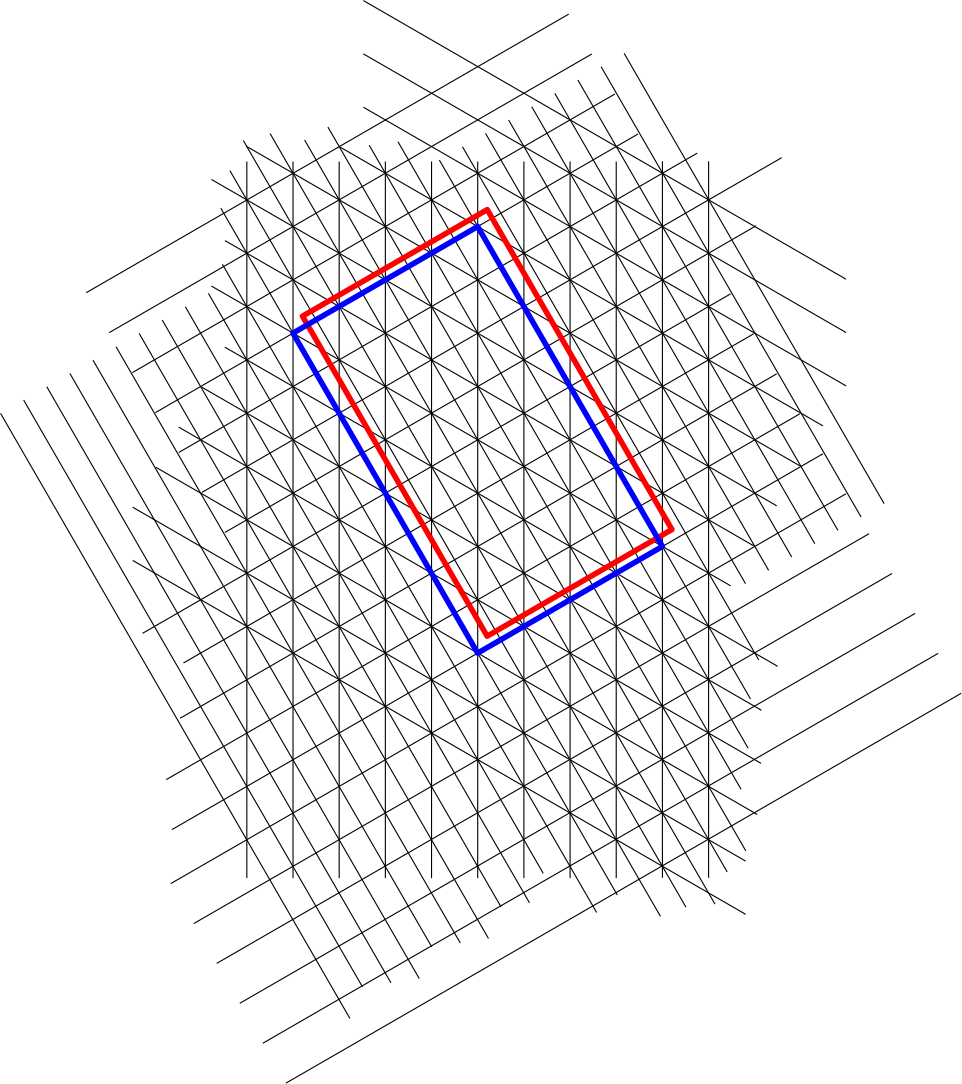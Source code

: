 <?xml version="1.0"?>
<!DOCTYPE ipe SYSTEM "ipe.dtd">
<ipe version="70218" creator="Ipe 7.2.26">
<info created="D:20230908144404" modified="D:20240212134656"/>
<ipestyle name="basic">
<symbol name="arrow/arc(spx)">
<path stroke="sym-stroke" fill="sym-stroke" pen="sym-pen">
0 0 m
-1 0.333 l
-1 -0.333 l
h
</path>
</symbol>
<symbol name="arrow/farc(spx)">
<path stroke="sym-stroke" fill="white" pen="sym-pen">
0 0 m
-1 0.333 l
-1 -0.333 l
h
</path>
</symbol>
<symbol name="arrow/ptarc(spx)">
<path stroke="sym-stroke" fill="sym-stroke" pen="sym-pen">
0 0 m
-1 0.333 l
-0.8 0 l
-1 -0.333 l
h
</path>
</symbol>
<symbol name="arrow/fptarc(spx)">
<path stroke="sym-stroke" fill="white" pen="sym-pen">
0 0 m
-1 0.333 l
-0.8 0 l
-1 -0.333 l
h
</path>
</symbol>
<symbol name="mark/circle(sx)" transformations="translations">
<path fill="sym-stroke">
0.6 0 0 0.6 0 0 e
0.4 0 0 0.4 0 0 e
</path>
</symbol>
<symbol name="mark/disk(sx)" transformations="translations">
<path fill="sym-stroke">
0.6 0 0 0.6 0 0 e
</path>
</symbol>
<symbol name="mark/fdisk(sfx)" transformations="translations">
<group>
<path fill="sym-fill">
0.5 0 0 0.5 0 0 e
</path>
<path fill="sym-stroke" fillrule="eofill">
0.6 0 0 0.6 0 0 e
0.4 0 0 0.4 0 0 e
</path>
</group>
</symbol>
<symbol name="mark/box(sx)" transformations="translations">
<path fill="sym-stroke" fillrule="eofill">
-0.6 -0.6 m
0.6 -0.6 l
0.6 0.6 l
-0.6 0.6 l
h
-0.4 -0.4 m
0.4 -0.4 l
0.4 0.4 l
-0.4 0.4 l
h
</path>
</symbol>
<symbol name="mark/square(sx)" transformations="translations">
<path fill="sym-stroke">
-0.6 -0.6 m
0.6 -0.6 l
0.6 0.6 l
-0.6 0.6 l
h
</path>
</symbol>
<symbol name="mark/fsquare(sfx)" transformations="translations">
<group>
<path fill="sym-fill">
-0.5 -0.5 m
0.5 -0.5 l
0.5 0.5 l
-0.5 0.5 l
h
</path>
<path fill="sym-stroke" fillrule="eofill">
-0.6 -0.6 m
0.6 -0.6 l
0.6 0.6 l
-0.6 0.6 l
h
-0.4 -0.4 m
0.4 -0.4 l
0.4 0.4 l
-0.4 0.4 l
h
</path>
</group>
</symbol>
<symbol name="mark/cross(sx)" transformations="translations">
<group>
<path fill="sym-stroke">
-0.43 -0.57 m
0.57 0.43 l
0.43 0.57 l
-0.57 -0.43 l
h
</path>
<path fill="sym-stroke">
-0.43 0.57 m
0.57 -0.43 l
0.43 -0.57 l
-0.57 0.43 l
h
</path>
</group>
</symbol>
<symbol name="arrow/fnormal(spx)">
<path stroke="sym-stroke" fill="white" pen="sym-pen">
0 0 m
-1 0.333 l
-1 -0.333 l
h
</path>
</symbol>
<symbol name="arrow/pointed(spx)">
<path stroke="sym-stroke" fill="sym-stroke" pen="sym-pen">
0 0 m
-1 0.333 l
-0.8 0 l
-1 -0.333 l
h
</path>
</symbol>
<symbol name="arrow/fpointed(spx)">
<path stroke="sym-stroke" fill="white" pen="sym-pen">
0 0 m
-1 0.333 l
-0.8 0 l
-1 -0.333 l
h
</path>
</symbol>
<symbol name="arrow/linear(spx)">
<path stroke="sym-stroke" pen="sym-pen">
-1 0.333 m
0 0 l
-1 -0.333 l
</path>
</symbol>
<symbol name="arrow/fdouble(spx)">
<path stroke="sym-stroke" fill="white" pen="sym-pen">
0 0 m
-1 0.333 l
-1 -0.333 l
h
-1 0 m
-2 0.333 l
-2 -0.333 l
h
</path>
</symbol>
<symbol name="arrow/double(spx)">
<path stroke="sym-stroke" fill="sym-stroke" pen="sym-pen">
0 0 m
-1 0.333 l
-1 -0.333 l
h
-1 0 m
-2 0.333 l
-2 -0.333 l
h
</path>
</symbol>
<symbol name="arrow/mid-normal(spx)">
<path stroke="sym-stroke" fill="sym-stroke" pen="sym-pen">
0.5 0 m
-0.5 0.333 l
-0.5 -0.333 l
h
</path>
</symbol>
<symbol name="arrow/mid-fnormal(spx)">
<path stroke="sym-stroke" fill="white" pen="sym-pen">
0.5 0 m
-0.5 0.333 l
-0.5 -0.333 l
h
</path>
</symbol>
<symbol name="arrow/mid-pointed(spx)">
<path stroke="sym-stroke" fill="sym-stroke" pen="sym-pen">
0.5 0 m
-0.5 0.333 l
-0.3 0 l
-0.5 -0.333 l
h
</path>
</symbol>
<symbol name="arrow/mid-fpointed(spx)">
<path stroke="sym-stroke" fill="white" pen="sym-pen">
0.5 0 m
-0.5 0.333 l
-0.3 0 l
-0.5 -0.333 l
h
</path>
</symbol>
<symbol name="arrow/mid-double(spx)">
<path stroke="sym-stroke" fill="sym-stroke" pen="sym-pen">
1 0 m
0 0.333 l
0 -0.333 l
h
0 0 m
-1 0.333 l
-1 -0.333 l
h
</path>
</symbol>
<symbol name="arrow/mid-fdouble(spx)">
<path stroke="sym-stroke" fill="white" pen="sym-pen">
1 0 m
0 0.333 l
0 -0.333 l
h
0 0 m
-1 0.333 l
-1 -0.333 l
h
</path>
</symbol>
<anglesize name="22.5 deg" value="22.5"/>
<anglesize name="30 deg" value="30"/>
<anglesize name="45 deg" value="45"/>
<anglesize name="60 deg" value="60"/>
<anglesize name="90 deg" value="90"/>
<arrowsize name="large" value="10"/>
<arrowsize name="small" value="5"/>
<arrowsize name="tiny" value="3"/>
<color name="blue" value="0 0 1"/>
<color name="brown" value="0.647 0.165 0.165"/>
<color name="darkblue" value="0 0 0.545"/>
<color name="darkcyan" value="0 0.545 0.545"/>
<color name="darkgray" value="0.663"/>
<color name="darkgreen" value="0 0.392 0"/>
<color name="darkmagenta" value="0.545 0 0.545"/>
<color name="darkorange" value="1 0.549 0"/>
<color name="darkred" value="0.545 0 0"/>
<color name="gold" value="1 0.843 0"/>
<color name="gray" value="0.745"/>
<color name="green" value="0 1 0"/>
<color name="lightblue" value="0.678 0.847 0.902"/>
<color name="lightcyan" value="0.878 1 1"/>
<color name="lightgray" value="0.827"/>
<color name="lightgreen" value="0.565 0.933 0.565"/>
<color name="lightyellow" value="1 1 0.878"/>
<color name="navy" value="0 0 0.502"/>
<color name="orange" value="1 0.647 0"/>
<color name="pink" value="1 0.753 0.796"/>
<color name="purple" value="0.627 0.125 0.941"/>
<color name="red" value="1 0 0"/>
<color name="seagreen" value="0.18 0.545 0.341"/>
<color name="turquoise" value="0.251 0.878 0.816"/>
<color name="violet" value="0.933 0.51 0.933"/>
<color name="yellow" value="1 1 0"/>
<dashstyle name="dash dot dotted" value="[4 2 1 2 1 2] 0"/>
<dashstyle name="dash dotted" value="[4 2 1 2] 0"/>
<dashstyle name="dashed" value="[4] 0"/>
<dashstyle name="dotted" value="[1 3] 0"/>
<gridsize name="10 pts (~3.5 mm)" value="10"/>
<gridsize name="14 pts (~5 mm)" value="14"/>
<gridsize name="16 pts (~6 mm)" value="16"/>
<gridsize name="20 pts (~7 mm)" value="20"/>
<gridsize name="28 pts (~10 mm)" value="28"/>
<gridsize name="32 pts (~12 mm)" value="32"/>
<gridsize name="4 pts" value="4"/>
<gridsize name="56 pts (~20 mm)" value="56"/>
<gridsize name="8 pts (~3 mm)" value="8"/>
<opacity name="10%" value="0.1"/>
<opacity name="30%" value="0.3"/>
<opacity name="50%" value="0.5"/>
<opacity name="75%" value="0.75"/>
<pen name="fat" value="1.2"/>
<pen name="heavier" value="0.8"/>
<pen name="ultrafat" value="2"/>
<symbolsize name="large" value="5"/>
<symbolsize name="small" value="2"/>
<symbolsize name="tiny" value="1.1"/>
<textsize name="Huge" value="\Huge"/>
<textsize name="LARGE" value="\LARGE"/>
<textsize name="Large" value="\Large"/>
<textsize name="footnote" value="\footnotesize"/>
<textsize name="huge" value="\huge"/>
<textsize name="large" value="\large"/>
<textsize name="script" value="\scriptsize"/>
<textsize name="small" value="\small"/>
<textsize name="tiny" value="\tiny"/>
<textstyle name="center" begin="\begin{center}" end="\end{center}"/>
<textstyle name="item" begin="\begin{itemize}\item{}" end="\end{itemize}"/>
<textstyle name="itemize" begin="\begin{itemize}" end="\end{itemize}"/>
<tiling name="falling" angle="-60" step="4" width="1"/>
<tiling name="rising" angle="30" step="4" width="1"/>
</ipestyle>
<page>
<layer name="tile"/>
<layer name="slope1"/>
<layer name="slope2"/>
<layer name="slope3"/>
<layer name="slope4"/>
<layer name="slope5"/>
<layer name="slope6"/>
<view layers="tile slope1 slope3 slope4 slope5" active="tile"/>
<path layer="slope3" matrix="0.33 0 0 0.424302 208.114 187.023" stroke="black">
17.1999 800.001 m
17.1904 192 l
</path>
<path matrix="0.33 0 0 0.424302 224.74 187.023" stroke="black">
17.1999 800.001 m
17.1904 192 l
</path>
<path matrix="0.33 0 0 0.424302 241.355 187.023" stroke="black">
17.1999 800.001 m
17.1904 192 l
</path>
<path matrix="0.33 0 0 0.424302 257.983 187.023" stroke="black">
17.1999 800.001 m
17.1904 192 l
</path>
<path matrix="0.33 0 0 0.424302 274.609 187.023" stroke="black">
17.1999 800.001 m
17.1904 192 l
</path>
<path matrix="0.33 0 0 0.424302 291.224 187.023" stroke="black">
17.1999 800.001 m
17.1904 192 l
</path>
<path matrix="0.33 0 0 0.424302 307.852 187.023" stroke="black">
17.1999 800.001 m
17.1904 192 l
</path>
<path matrix="0.33 0 0 0.424302 324.478 187.023" stroke="black">
17.1999 800.001 m
17.1904 192 l
</path>
<path matrix="0.33 0 0 0.424302 341.094 187.023" stroke="black">
17.1999 800.001 m
17.1904 192 l
</path>
<path matrix="0.33 0 0 0.424302 357.722 187.115" stroke="black">
17.1999 800.001 m
17.1904 192 l
</path>
<path matrix="0.33 0 0 0.424302 374.348 187.115" stroke="black">
17.1999 800.001 m
17.1904 192 l
</path>
<path layer="slope4" matrix="-0.201558 0.349107 -0.349107 -0.201558 576.84 413.593" stroke="black">
608 800 m
-16 800 l
</path>
<path matrix="-0.19545 0.338529 -0.338529 -0.19545 572.979 419.939" stroke="black">
608 800 m
-16 800 l
</path>
<path matrix="-0.198571 0.343935 -0.343935 -0.198571 587.517 423.949" stroke="black">
608 800 m
-16 800 l
</path>
<path matrix="-0.19318 0.334599 -0.334599 -0.19318 585.081 430.113" stroke="black">
608 800 m
-16 800 l
</path>
<path matrix="-0.215925 0.373995 -0.373995 -0.215925 635.46 434.841" stroke="black">
608 800 m
-16 800 l
</path>
<path matrix="-0.22876 0.396225 -0.396225 -0.22876 660.489 451.761" stroke="black">
608 800 m
-16 800 l
</path>
<path matrix="-0.248415 0.430269 -0.430269 -0.248415 702.924 460.356" stroke="black">
608 800 m
-16 800 l
</path>
<path matrix="-0.255379 0.442329 -0.442329 -0.255379 721.653 469.403" stroke="black">
608 800 m
-16 800 l
</path>
<path matrix="-0.25668 0.444582 -0.444582 -0.25668 733.878 471.591" stroke="black">
608 800 m
-16 800 l
</path>
<path matrix="-0.243787 0.42225 -0.42225 -0.243787 720.609 472.515" stroke="black">
608 800 m
-16 800 l
</path>
<path matrix="-0.241124 0.417639 -0.417639 -0.241124 723.687 477.86" stroke="black">
608 800 m
-16 800 l
</path>
<path matrix="-0.214556 0.371622 -0.371622 -0.214556 685.578 478.052" stroke="black">
608 800 m
-16 800 l
</path>
<path matrix="-0.202007 0.349887 -0.349887 -0.202007 670.929 482.468" stroke="black">
608 800 m
-16 800 l
</path>
<path matrix="-0.179529 0.310953 -0.310953 -0.179529 641.004 481.569" stroke="black">
608 800 m
-16 800 l
</path>
<path matrix="-0.170957 0.296106 -0.296106 -0.170957 632.229 488.538" stroke="black">
608 800 m
-16 800 l
</path>
<path matrix="-0.15 0.259808 -0.259808 -0.15 598.761 498.642" stroke="black">
608 800 m
-16 800 l
</path>
<path matrix="-0.15 0.259808 -0.259808 -0.15 607.077 503.442" stroke="black">
608 800 m
-16 800 l
</path>
<path matrix="-0.15 0.259808 -0.259808 -0.15 615.39 508.242" stroke="black">
608 800 m
-16 800 l
</path>
<path matrix="-0.15 0.259808 -0.259808 -0.15 623.703 513.042" stroke="black">
608 800 m
-16 800 l
</path>
<path matrix="-0.15 0.259808 -0.259808 -0.15 632.016 517.842" stroke="black">
608 800 m
-16 800 l
</path>
<path layer="slope1" matrix="-0.230863 0.399867 -0.399867 -0.230863 510.234 444.32" stroke="black">
17.1999 800.001 m
17.1904 192 l
</path>
<path matrix="-0.222538 0.385446 -0.385446 -0.222538 499.009 457.368" stroke="black">
17.1999 800.001 m
17.1904 192 l
</path>
<path matrix="-0.216606 0.375174 -0.375174 -0.216606 488.627 470.795" stroke="black">
17.1999 800.001 m
17.1904 192 l
</path>
<path matrix="-0.203967 0.35328 -0.35328 -0.203967 475.893 483.144" stroke="black">
17.1999 800.001 m
17.1904 192 l
</path>
<path matrix="-0.194928 0.337626 -0.337626 -0.194928 464.418 496.077" stroke="black">
17.1999 800.001 m
17.1904 192 l
</path>
<path matrix="-0.201053 0.348234 -0.348234 -0.201053 458.253 511.459" stroke="black">
17.1999 800.001 m
17.1904 192 l
</path>
<path matrix="-0.181642 0.314613 -0.314613 -0.181642 460.677 532.83" stroke="black">
17.1999 800.001 m
17.1904 192 l
</path>
<path matrix="-0.198253 0.343383 -0.343383 -0.198253 475.665 560.022" stroke="black">
17.1999 800.001 m
17.1904 192 l
</path>
<path matrix="-0.177273 0.307047 -0.307047 -0.177273 437.926 558.252" stroke="black">
17.1999 800.001 m
17.1904 192 l
</path>
<path matrix="-0.165 0.285788 -0.285788 -0.165 412.333 563.164" stroke="black">
17.1999 800.001 m
17.1904 192 l
</path>
<path matrix="-0.165 0.285788 -0.285788 -0.165 404.02 577.563" stroke="black">
17.1999 800.001 m
17.1904 192 l
</path>
<path layer="slope5" matrix="-0.165 -0.285788 0.285788 -0.165 203.697 582.615" stroke="black">
17.1999 800.001 m
17.1904 192 l
</path>
<path matrix="-0.165 -0.285788 0.285788 -0.165 195.384 568.216" stroke="black">
17.1999 800.001 m
17.1904 192 l
</path>
<path matrix="-0.189345 -0.327957 0.327957 -0.189345 153.761 574.029" stroke="black">
17.1999 800.001 m
17.1904 192 l
</path>
<path matrix="-0.19325 -0.334719 0.334719 -0.19325 140.103 562.869" stroke="black">
17.1999 800.001 m
17.1904 192 l
</path>
<path matrix="-0.18072 -0.313017 0.313017 -0.18072 148.937 538.073" stroke="black">
17.1999 800.001 m
17.1904 192 l
</path>
<path matrix="-0.177498 -0.307437 0.307437 -0.177498 145.038 521.01" stroke="black">
17.1999 800.001 m
17.1904 192 l
</path>
<path matrix="-0.188994 -0.327345 0.327345 -0.188994 146.261 501.56" stroke="black">
17.1999 800.001 m
17.1904 192 l
</path>
<path matrix="-0.191364 -0.331452 0.331452 -0.191364 137.2 487.687" stroke="black">
17.1999 800.001 m
17.1904 192 l
</path>
<path matrix="-0.19909 -0.344832 0.344832 -0.19909 126.456 475.011" stroke="black">
17.1999 800.001 m
17.1904 192 l
</path>
<path matrix="-0.205628 -0.356157 0.356157 -0.205628 116.142 462.025" stroke="black">
17.1999 800.001 m
17.1904 192 l
</path>
<path matrix="-0.209543 -0.36294 0.36294 -0.209543 106.594 448.495" stroke="black">
17.1999 800.001 m
17.1904 192 l
</path>
<path layer="tile" matrix="0.3 0 0 0.3 212.029 278.801" stroke="red" pen="ultrafat" opacity="30%" stroke-opacity="opaque">
294.226 256 m
72.6177 640.004 l
294.321 767.848 l
515.942 383.99 l
h
</path>
<path matrix="0.3 0 0 0.3 208.6 272.703" stroke="blue" pen="ultrafat" opacity="30%" stroke-opacity="opaque">
294.226 256 m
72.6177 640.004 l
294.321 767.848 l
515.942 383.99 l
h
</path>
<path matrix="-0.15 0.259808 -0.259808 -0.15 640.356 522.657" stroke="black">
608 800 m
-16 800 l
</path>
<path matrix="-0.15 0.259808 -0.259808 -0.15 648.657 527.449" stroke="black">
608 800 m
-16 800 l
</path>
<path matrix="-0.165 -0.285788 0.285788 -0.165 203.697 601.815" stroke="black">
17.1999 800.001 m
17.1904 192 l
</path>
<path matrix="-0.165 -0.285788 0.285788 -0.165 203.697 621.012" stroke="black">
17.1999 800.001 m
17.1904 192 l
</path>
<path matrix="-0.230863 0.399867 -0.399867 -0.230863 518.532 429.945" stroke="black">
17.1999 800.001 m
17.1904 192 l
</path>
<path matrix="-0.209543 -0.36294 0.36294 -0.209543 106.608 429.336" stroke="black">
17.1999 800.001 m
17.1904 192 l
</path>
<path matrix="-0.201558 0.349107 -0.349107 -0.201558 551.919 399.158" stroke="black">
608 800 m
-16 800 l
</path>
<path matrix="-0.19545 0.338529 -0.338529 -0.19545 548.058 405.504" stroke="black">
608 800 m
-16 800 l
</path>
<path matrix="-0.198571 0.343935 -0.343935 -0.198571 562.596 409.514" stroke="black">
608 800 m
-16 800 l
</path>
<path matrix="-0.201558 0.349107 -0.349107 -0.201558 526.959 384.796" stroke="black">
608 800 m
-16 800 l
</path>
<path matrix="-0.19545 0.338529 -0.338529 -0.19545 523.098 391.142" stroke="black">
608 800 m
-16 800 l
</path>
<path matrix="-0.198571 0.343935 -0.343935 -0.198571 537.636 395.152" stroke="black">
608 800 m
-16 800 l
</path>
<path matrix="-0.230863 0.399867 -0.399867 -0.230863 526.803 415.617" stroke="black">
17.1999 800.001 m
17.1904 192 l
</path>
<path matrix="-0.230863 0.399867 -0.399867 -0.230863 535.104 401.242" stroke="black">
17.1999 800.001 m
17.1904 192 l
</path>
<path matrix="-0.230863 0.399867 -0.399867 -0.230863 543.402 386.868" stroke="black">
17.1999 800.001 m
17.1904 192 l
</path>
<path matrix="-0.230863 0.399867 -0.399867 -0.230863 551.7 372.494" stroke="black">
17.1999 800.001 m
17.1904 192 l
</path>
<path matrix="-0.165 0.285788 -0.285788 -0.165 395.698 591.957" stroke="black">
17.1999 800.001 m
17.1904 192 l
</path>
<path matrix="-0.165 0.285788 -0.285788 -0.165 387.405 606.321" stroke="black">
17.1999 800.001 m
17.1904 192 l
</path>
</page>
</ipe>
